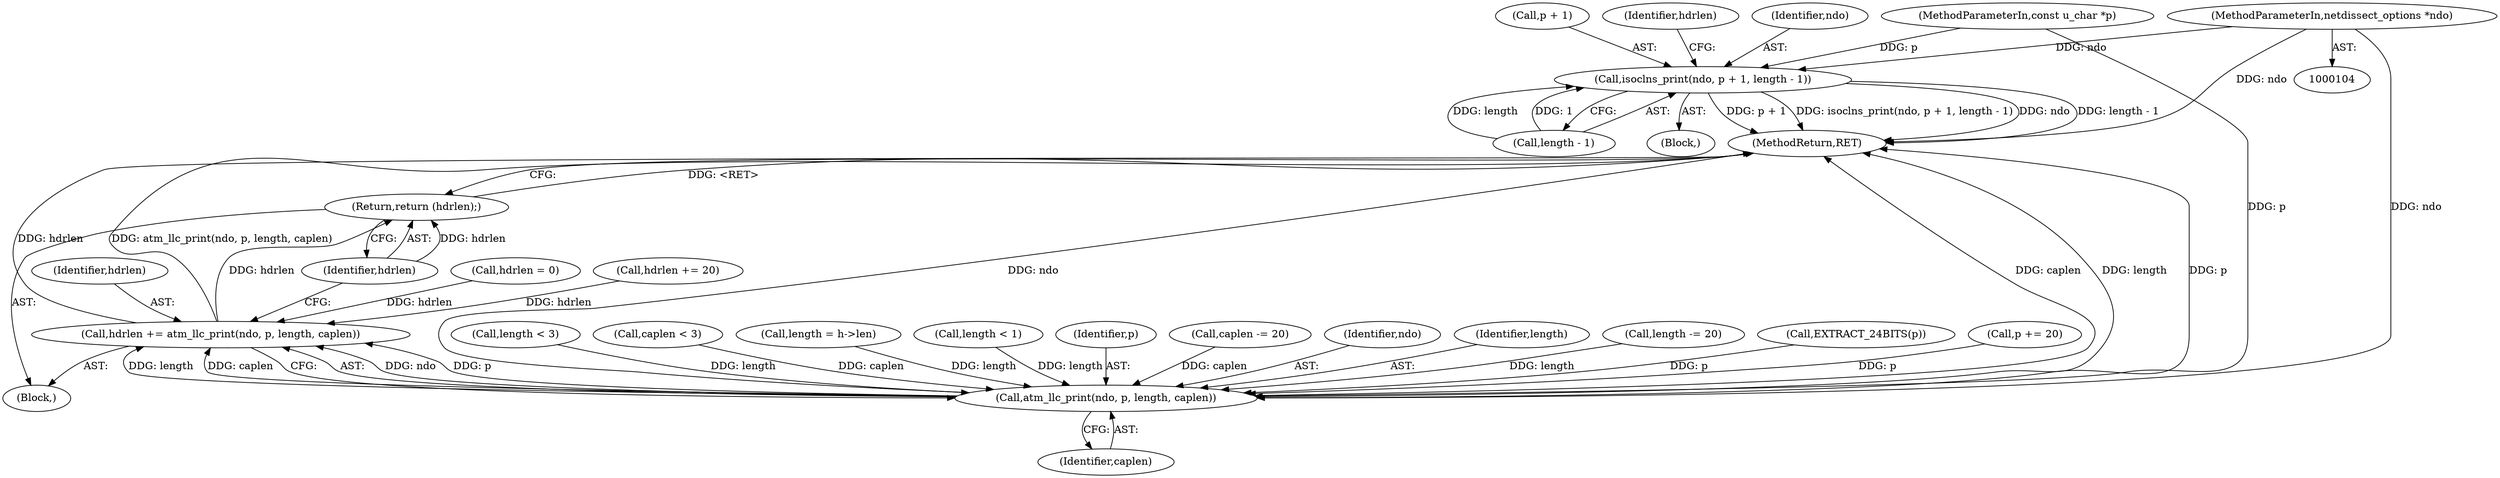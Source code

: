 digraph "0_tcpdump_1dcd10aceabbc03bf571ea32b892c522cbe923de@pointer" {
"1000105" [label="(MethodParameterIn,netdissect_options *ndo)"];
"1000157" [label="(Call,isoclns_print(ndo, p + 1, length - 1))"];
"1000261" [label="(Call,atm_llc_print(ndo, p, length, caplen))"];
"1000259" [label="(Call,hdrlen += atm_llc_print(ndo, p, length, caplen))"];
"1000266" [label="(Return,return (hdrlen);)"];
"1000157" [label="(Call,isoclns_print(ndo, p + 1, length - 1))"];
"1000148" [label="(Block,)"];
"1000107" [label="(MethodParameterIn,const u_char *p)"];
"1000172" [label="(Call,length < 3)"];
"1000158" [label="(Identifier,ndo)"];
"1000268" [label="(MethodReturn,RET)"];
"1000105" [label="(MethodParameterIn,netdissect_options *ndo)"];
"1000265" [label="(Identifier,caplen)"];
"1000162" [label="(Call,length - 1)"];
"1000266" [label="(Return,return (hdrlen);)"];
"1000169" [label="(Call,caplen < 3)"];
"1000116" [label="(Call,length = h->len)"];
"1000259" [label="(Call,hdrlen += atm_llc_print(ndo, p, length, caplen))"];
"1000131" [label="(Call,length < 1)"];
"1000263" [label="(Identifier,p)"];
"1000260" [label="(Identifier,hdrlen)"];
"1000261" [label="(Call,atm_llc_print(ndo, p, length, caplen))"];
"1000253" [label="(Call,caplen -= 20)"];
"1000262" [label="(Identifier,ndo)"];
"1000264" [label="(Identifier,length)"];
"1000159" [label="(Call,p + 1)"];
"1000267" [label="(Identifier,hdrlen)"];
"1000256" [label="(Call,hdrlen += 20)"];
"1000108" [label="(Block,)"];
"1000250" [label="(Call,length -= 20)"];
"1000166" [label="(Identifier,hdrlen)"];
"1000123" [label="(Call,hdrlen = 0)"];
"1000186" [label="(Call,EXTRACT_24BITS(p))"];
"1000247" [label="(Call,p += 20)"];
"1000105" -> "1000104"  [label="AST: "];
"1000105" -> "1000268"  [label="DDG: ndo"];
"1000105" -> "1000157"  [label="DDG: ndo"];
"1000105" -> "1000261"  [label="DDG: ndo"];
"1000157" -> "1000148"  [label="AST: "];
"1000157" -> "1000162"  [label="CFG: "];
"1000158" -> "1000157"  [label="AST: "];
"1000159" -> "1000157"  [label="AST: "];
"1000162" -> "1000157"  [label="AST: "];
"1000166" -> "1000157"  [label="CFG: "];
"1000157" -> "1000268"  [label="DDG: p + 1"];
"1000157" -> "1000268"  [label="DDG: isoclns_print(ndo, p + 1, length - 1)"];
"1000157" -> "1000268"  [label="DDG: ndo"];
"1000157" -> "1000268"  [label="DDG: length - 1"];
"1000107" -> "1000157"  [label="DDG: p"];
"1000162" -> "1000157"  [label="DDG: length"];
"1000162" -> "1000157"  [label="DDG: 1"];
"1000261" -> "1000259"  [label="AST: "];
"1000261" -> "1000265"  [label="CFG: "];
"1000262" -> "1000261"  [label="AST: "];
"1000263" -> "1000261"  [label="AST: "];
"1000264" -> "1000261"  [label="AST: "];
"1000265" -> "1000261"  [label="AST: "];
"1000259" -> "1000261"  [label="CFG: "];
"1000261" -> "1000268"  [label="DDG: ndo"];
"1000261" -> "1000268"  [label="DDG: caplen"];
"1000261" -> "1000268"  [label="DDG: length"];
"1000261" -> "1000268"  [label="DDG: p"];
"1000261" -> "1000259"  [label="DDG: ndo"];
"1000261" -> "1000259"  [label="DDG: p"];
"1000261" -> "1000259"  [label="DDG: length"];
"1000261" -> "1000259"  [label="DDG: caplen"];
"1000247" -> "1000261"  [label="DDG: p"];
"1000186" -> "1000261"  [label="DDG: p"];
"1000107" -> "1000261"  [label="DDG: p"];
"1000116" -> "1000261"  [label="DDG: length"];
"1000250" -> "1000261"  [label="DDG: length"];
"1000131" -> "1000261"  [label="DDG: length"];
"1000172" -> "1000261"  [label="DDG: length"];
"1000253" -> "1000261"  [label="DDG: caplen"];
"1000169" -> "1000261"  [label="DDG: caplen"];
"1000259" -> "1000108"  [label="AST: "];
"1000260" -> "1000259"  [label="AST: "];
"1000267" -> "1000259"  [label="CFG: "];
"1000259" -> "1000268"  [label="DDG: hdrlen"];
"1000259" -> "1000268"  [label="DDG: atm_llc_print(ndo, p, length, caplen)"];
"1000256" -> "1000259"  [label="DDG: hdrlen"];
"1000123" -> "1000259"  [label="DDG: hdrlen"];
"1000259" -> "1000266"  [label="DDG: hdrlen"];
"1000266" -> "1000108"  [label="AST: "];
"1000266" -> "1000267"  [label="CFG: "];
"1000267" -> "1000266"  [label="AST: "];
"1000268" -> "1000266"  [label="CFG: "];
"1000266" -> "1000268"  [label="DDG: <RET>"];
"1000267" -> "1000266"  [label="DDG: hdrlen"];
}
